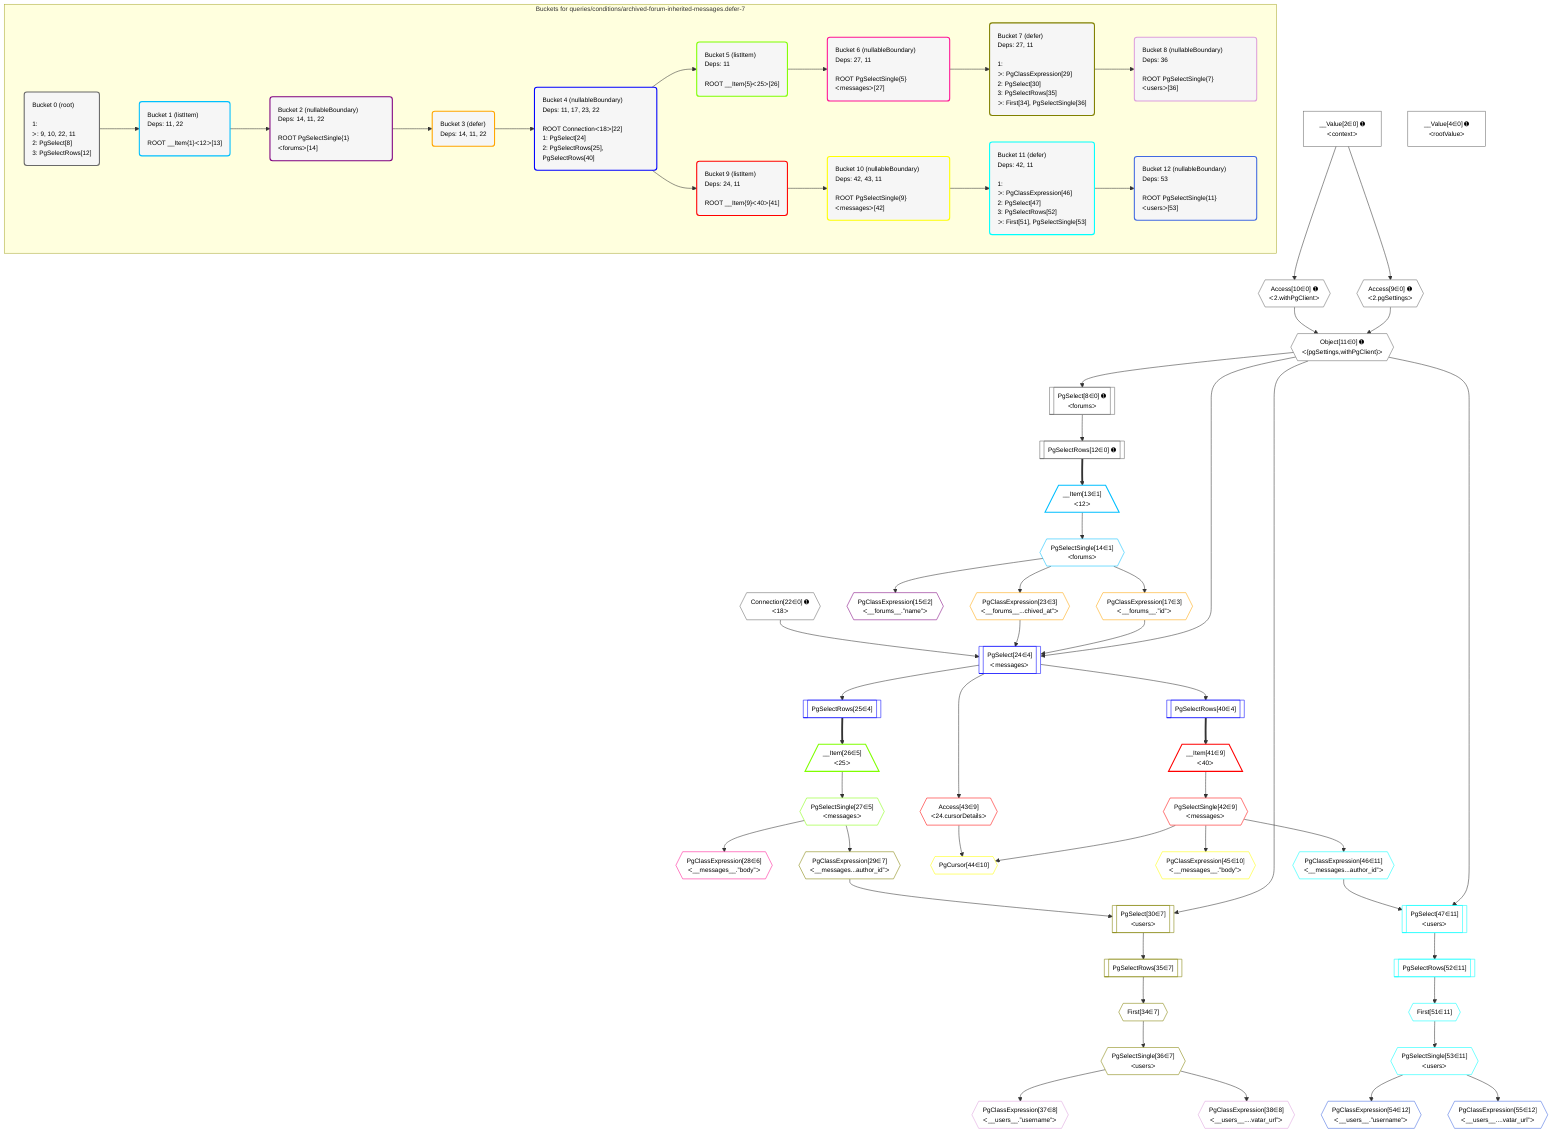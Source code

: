 %%{init: {'themeVariables': { 'fontSize': '12px'}}}%%
graph TD
    classDef path fill:#eee,stroke:#000,color:#000
    classDef plan fill:#fff,stroke-width:1px,color:#000
    classDef itemplan fill:#fff,stroke-width:2px,color:#000
    classDef unbatchedplan fill:#dff,stroke-width:1px,color:#000
    classDef sideeffectplan fill:#fcc,stroke-width:2px,color:#000
    classDef bucket fill:#f6f6f6,color:#000,stroke-width:2px,text-align:left


    %% plan dependencies
    Object11{{"Object[11∈0] ➊<br />ᐸ{pgSettings,withPgClient}ᐳ"}}:::plan
    Access9{{"Access[9∈0] ➊<br />ᐸ2.pgSettingsᐳ"}}:::plan
    Access10{{"Access[10∈0] ➊<br />ᐸ2.withPgClientᐳ"}}:::plan
    Access9 & Access10 --> Object11
    PgSelect8[["PgSelect[8∈0] ➊<br />ᐸforumsᐳ"]]:::plan
    Object11 --> PgSelect8
    __Value2["__Value[2∈0] ➊<br />ᐸcontextᐳ"]:::plan
    __Value2 --> Access9
    __Value2 --> Access10
    PgSelectRows12[["PgSelectRows[12∈0] ➊"]]:::plan
    PgSelect8 --> PgSelectRows12
    __Value4["__Value[4∈0] ➊<br />ᐸrootValueᐳ"]:::plan
    Connection22{{"Connection[22∈0] ➊<br />ᐸ18ᐳ"}}:::plan
    __Item13[/"__Item[13∈1]<br />ᐸ12ᐳ"\]:::itemplan
    PgSelectRows12 ==> __Item13
    PgSelectSingle14{{"PgSelectSingle[14∈1]<br />ᐸforumsᐳ"}}:::plan
    __Item13 --> PgSelectSingle14
    PgClassExpression15{{"PgClassExpression[15∈2]<br />ᐸ__forums__.”name”ᐳ"}}:::plan
    PgSelectSingle14 --> PgClassExpression15
    PgClassExpression17{{"PgClassExpression[17∈3]<br />ᐸ__forums__.”id”ᐳ"}}:::plan
    PgSelectSingle14 --> PgClassExpression17
    PgClassExpression23{{"PgClassExpression[23∈3]<br />ᐸ__forums__...chived_at”ᐳ"}}:::plan
    PgSelectSingle14 --> PgClassExpression23
    PgSelect24[["PgSelect[24∈4]<br />ᐸmessagesᐳ"]]:::plan
    Object11 & PgClassExpression17 & PgClassExpression23 & Connection22 --> PgSelect24
    PgSelectRows25[["PgSelectRows[25∈4]"]]:::plan
    PgSelect24 --> PgSelectRows25
    PgSelectRows40[["PgSelectRows[40∈4]"]]:::plan
    PgSelect24 --> PgSelectRows40
    __Item26[/"__Item[26∈5]<br />ᐸ25ᐳ"\]:::itemplan
    PgSelectRows25 ==> __Item26
    PgSelectSingle27{{"PgSelectSingle[27∈5]<br />ᐸmessagesᐳ"}}:::plan
    __Item26 --> PgSelectSingle27
    PgClassExpression28{{"PgClassExpression[28∈6]<br />ᐸ__messages__.”body”ᐳ"}}:::plan
    PgSelectSingle27 --> PgClassExpression28
    PgSelect30[["PgSelect[30∈7]<br />ᐸusersᐳ"]]:::plan
    PgClassExpression29{{"PgClassExpression[29∈7]<br />ᐸ__messages...author_id”ᐳ"}}:::plan
    Object11 & PgClassExpression29 --> PgSelect30
    PgSelectSingle27 --> PgClassExpression29
    First34{{"First[34∈7]"}}:::plan
    PgSelectRows35[["PgSelectRows[35∈7]"]]:::plan
    PgSelectRows35 --> First34
    PgSelect30 --> PgSelectRows35
    PgSelectSingle36{{"PgSelectSingle[36∈7]<br />ᐸusersᐳ"}}:::plan
    First34 --> PgSelectSingle36
    PgClassExpression37{{"PgClassExpression[37∈8]<br />ᐸ__users__.”username”ᐳ"}}:::plan
    PgSelectSingle36 --> PgClassExpression37
    PgClassExpression38{{"PgClassExpression[38∈8]<br />ᐸ__users__....vatar_url”ᐳ"}}:::plan
    PgSelectSingle36 --> PgClassExpression38
    __Item41[/"__Item[41∈9]<br />ᐸ40ᐳ"\]:::itemplan
    PgSelectRows40 ==> __Item41
    PgSelectSingle42{{"PgSelectSingle[42∈9]<br />ᐸmessagesᐳ"}}:::plan
    __Item41 --> PgSelectSingle42
    Access43{{"Access[43∈9]<br />ᐸ24.cursorDetailsᐳ"}}:::plan
    PgSelect24 --> Access43
    PgCursor44{{"PgCursor[44∈10]"}}:::plan
    PgSelectSingle42 & Access43 --> PgCursor44
    PgClassExpression45{{"PgClassExpression[45∈10]<br />ᐸ__messages__.”body”ᐳ"}}:::plan
    PgSelectSingle42 --> PgClassExpression45
    PgSelect47[["PgSelect[47∈11]<br />ᐸusersᐳ"]]:::plan
    PgClassExpression46{{"PgClassExpression[46∈11]<br />ᐸ__messages...author_id”ᐳ"}}:::plan
    Object11 & PgClassExpression46 --> PgSelect47
    PgSelectSingle42 --> PgClassExpression46
    First51{{"First[51∈11]"}}:::plan
    PgSelectRows52[["PgSelectRows[52∈11]"]]:::plan
    PgSelectRows52 --> First51
    PgSelect47 --> PgSelectRows52
    PgSelectSingle53{{"PgSelectSingle[53∈11]<br />ᐸusersᐳ"}}:::plan
    First51 --> PgSelectSingle53
    PgClassExpression54{{"PgClassExpression[54∈12]<br />ᐸ__users__.”username”ᐳ"}}:::plan
    PgSelectSingle53 --> PgClassExpression54
    PgClassExpression55{{"PgClassExpression[55∈12]<br />ᐸ__users__....vatar_url”ᐳ"}}:::plan
    PgSelectSingle53 --> PgClassExpression55

    %% define steps

    subgraph "Buckets for queries/conditions/archived-forum-inherited-messages.defer-7"
    Bucket0("Bucket 0 (root)<br /><br />1: <br />ᐳ: 9, 10, 22, 11<br />2: PgSelect[8]<br />3: PgSelectRows[12]"):::bucket
    classDef bucket0 stroke:#696969
    class Bucket0,__Value2,__Value4,PgSelect8,Access9,Access10,Object11,PgSelectRows12,Connection22 bucket0
    Bucket1("Bucket 1 (listItem)<br />Deps: 11, 22<br /><br />ROOT __Item{1}ᐸ12ᐳ[13]"):::bucket
    classDef bucket1 stroke:#00bfff
    class Bucket1,__Item13,PgSelectSingle14 bucket1
    Bucket2("Bucket 2 (nullableBoundary)<br />Deps: 14, 11, 22<br /><br />ROOT PgSelectSingle{1}ᐸforumsᐳ[14]"):::bucket
    classDef bucket2 stroke:#7f007f
    class Bucket2,PgClassExpression15 bucket2
    Bucket3("Bucket 3 (defer)<br />Deps: 14, 11, 22"):::bucket
    classDef bucket3 stroke:#ffa500
    class Bucket3,PgClassExpression17,PgClassExpression23 bucket3
    Bucket4("Bucket 4 (nullableBoundary)<br />Deps: 11, 17, 23, 22<br /><br />ROOT Connectionᐸ18ᐳ[22]<br />1: PgSelect[24]<br />2: PgSelectRows[25], PgSelectRows[40]"):::bucket
    classDef bucket4 stroke:#0000ff
    class Bucket4,PgSelect24,PgSelectRows25,PgSelectRows40 bucket4
    Bucket5("Bucket 5 (listItem)<br />Deps: 11<br /><br />ROOT __Item{5}ᐸ25ᐳ[26]"):::bucket
    classDef bucket5 stroke:#7fff00
    class Bucket5,__Item26,PgSelectSingle27 bucket5
    Bucket6("Bucket 6 (nullableBoundary)<br />Deps: 27, 11<br /><br />ROOT PgSelectSingle{5}ᐸmessagesᐳ[27]"):::bucket
    classDef bucket6 stroke:#ff1493
    class Bucket6,PgClassExpression28 bucket6
    Bucket7("Bucket 7 (defer)<br />Deps: 27, 11<br /><br />1: <br />ᐳ: PgClassExpression[29]<br />2: PgSelect[30]<br />3: PgSelectRows[35]<br />ᐳ: First[34], PgSelectSingle[36]"):::bucket
    classDef bucket7 stroke:#808000
    class Bucket7,PgClassExpression29,PgSelect30,First34,PgSelectRows35,PgSelectSingle36 bucket7
    Bucket8("Bucket 8 (nullableBoundary)<br />Deps: 36<br /><br />ROOT PgSelectSingle{7}ᐸusersᐳ[36]"):::bucket
    classDef bucket8 stroke:#dda0dd
    class Bucket8,PgClassExpression37,PgClassExpression38 bucket8
    Bucket9("Bucket 9 (listItem)<br />Deps: 24, 11<br /><br />ROOT __Item{9}ᐸ40ᐳ[41]"):::bucket
    classDef bucket9 stroke:#ff0000
    class Bucket9,__Item41,PgSelectSingle42,Access43 bucket9
    Bucket10("Bucket 10 (nullableBoundary)<br />Deps: 42, 43, 11<br /><br />ROOT PgSelectSingle{9}ᐸmessagesᐳ[42]"):::bucket
    classDef bucket10 stroke:#ffff00
    class Bucket10,PgCursor44,PgClassExpression45 bucket10
    Bucket11("Bucket 11 (defer)<br />Deps: 42, 11<br /><br />1: <br />ᐳ: PgClassExpression[46]<br />2: PgSelect[47]<br />3: PgSelectRows[52]<br />ᐳ: First[51], PgSelectSingle[53]"):::bucket
    classDef bucket11 stroke:#00ffff
    class Bucket11,PgClassExpression46,PgSelect47,First51,PgSelectRows52,PgSelectSingle53 bucket11
    Bucket12("Bucket 12 (nullableBoundary)<br />Deps: 53<br /><br />ROOT PgSelectSingle{11}ᐸusersᐳ[53]"):::bucket
    classDef bucket12 stroke:#4169e1
    class Bucket12,PgClassExpression54,PgClassExpression55 bucket12
    Bucket0 --> Bucket1
    Bucket1 --> Bucket2
    Bucket2 --> Bucket3
    Bucket3 --> Bucket4
    Bucket4 --> Bucket5 & Bucket9
    Bucket5 --> Bucket6
    Bucket6 --> Bucket7
    Bucket7 --> Bucket8
    Bucket9 --> Bucket10
    Bucket10 --> Bucket11
    Bucket11 --> Bucket12
    end